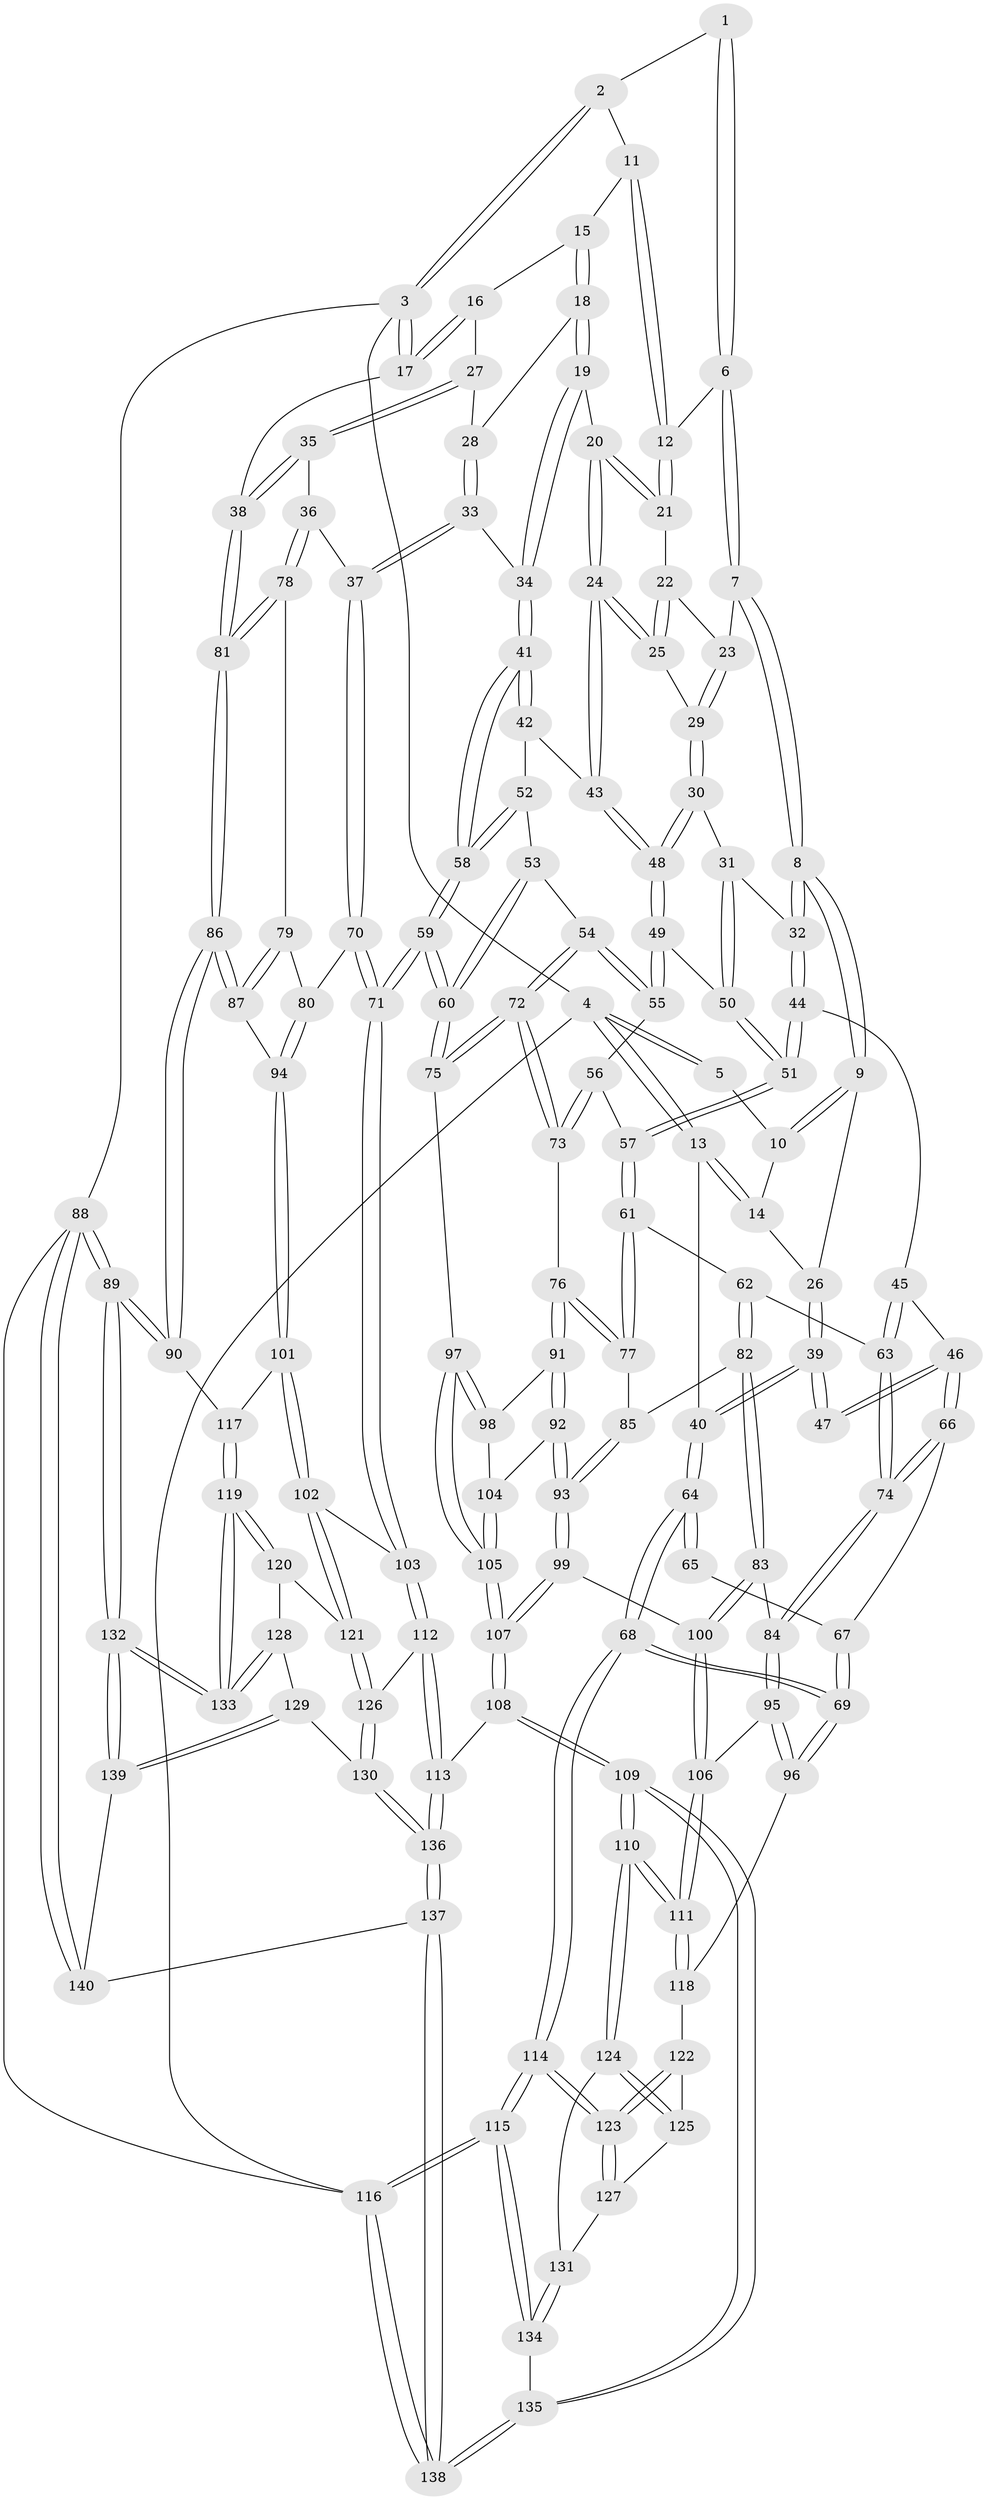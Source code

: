 // coarse degree distribution, {4: 0.42857142857142855, 5: 0.35714285714285715, 6: 0.12244897959183673, 3: 0.09183673469387756}
// Generated by graph-tools (version 1.1) at 2025/52/02/27/25 19:52:37]
// undirected, 140 vertices, 347 edges
graph export_dot {
graph [start="1"]
  node [color=gray90,style=filled];
  1 [pos="+0.4510312575221375+0"];
  2 [pos="+0.6821443330603832+0"];
  3 [pos="+1+0"];
  4 [pos="+0+0"];
  5 [pos="+0.28938327541534953+0"];
  6 [pos="+0.4553816402083153+0"];
  7 [pos="+0.38714751275695025+0.13859449166741125"];
  8 [pos="+0.2635969022882135+0.183168922404653"];
  9 [pos="+0.25994704519162826+0.1806603842147472"];
  10 [pos="+0.2204552374434081+0.03004152219168847"];
  11 [pos="+0.7337156961673844+0.07007312149084965"];
  12 [pos="+0.5771435853319146+0.1005260912205266"];
  13 [pos="+0+0"];
  14 [pos="+0.04062257308264497+0.09814615653238251"];
  15 [pos="+0.7504088383837642+0.08809869980287534"];
  16 [pos="+0.9262999732775147+0.08845027557322985"];
  17 [pos="+1+0"];
  18 [pos="+0.7312056001769717+0.18375936399146642"];
  19 [pos="+0.633882958120762+0.21539699654969435"];
  20 [pos="+0.6270884574166512+0.21370217089769447"];
  21 [pos="+0.5759603382320134+0.10597566111408165"];
  22 [pos="+0.564169302642952+0.11467690190358819"];
  23 [pos="+0.39405756359956706+0.14385355792309668"];
  24 [pos="+0.5424471204065359+0.27799046624112467"];
  25 [pos="+0.4754737757322984+0.23516633073273896"];
  26 [pos="+0.12282978607673219+0.19569159076957693"];
  27 [pos="+0.8661943030275386+0.21332601593450903"];
  28 [pos="+0.750734914637416+0.20958597336187518"];
  29 [pos="+0.46521196975014767+0.23392936989417443"];
  30 [pos="+0.44645252078310715+0.2554700347694057"];
  31 [pos="+0.4125816463410938+0.2778641497839978"];
  32 [pos="+0.27534263805569187+0.25369204110922117"];
  33 [pos="+0.7606151164182903+0.34909379090796844"];
  34 [pos="+0.7007023411332371+0.36017246147555854"];
  35 [pos="+0.8844272332412573+0.3300156096857799"];
  36 [pos="+0.8632951166001018+0.36049585333397177"];
  37 [pos="+0.7928557594869848+0.36056354993812423"];
  38 [pos="+1+0.18423581008063983"];
  39 [pos="+0.08324516792850292+0.2850518042221342"];
  40 [pos="+0+0.38685199244019547"];
  41 [pos="+0.6881849181830403+0.368688701248141"];
  42 [pos="+0.5654247447632199+0.33176298678110977"];
  43 [pos="+0.5444487620011352+0.2891877263344462"];
  44 [pos="+0.26552767191709414+0.3238363975650528"];
  45 [pos="+0.26355302619971355+0.3258305462005623"];
  46 [pos="+0.20406104131894923+0.3698084241177346"];
  47 [pos="+0.1711608211252918+0.35852195800937336"];
  48 [pos="+0.4561360566977706+0.3599848857162485"];
  49 [pos="+0.4507772741153541+0.371056327921553"];
  50 [pos="+0.3864294527108477+0.35880312676376275"];
  51 [pos="+0.36386122790813885+0.369180357156379"];
  52 [pos="+0.5470516229339161+0.37239868841418194"];
  53 [pos="+0.5449579949986146+0.3747665598123292"];
  54 [pos="+0.48624154621737364+0.41440433026231727"];
  55 [pos="+0.47520984877100414+0.4068015095199513"];
  56 [pos="+0.4138120958696288+0.43378804327611653"];
  57 [pos="+0.3677901258073183+0.4278614597304987"];
  58 [pos="+0.6452567263426263+0.4719764844222264"];
  59 [pos="+0.6252193934821736+0.5589409565877715"];
  60 [pos="+0.5967540897129504+0.5520499959791477"];
  61 [pos="+0.36123718416676687+0.44279937732325064"];
  62 [pos="+0.3196245543010646+0.45829029847110564"];
  63 [pos="+0.31404167201892474+0.4562896033813444"];
  64 [pos="+0+0.4984711314373863"];
  65 [pos="+0.12253696716423039+0.38907783572584237"];
  66 [pos="+0.2030666757393474+0.4453590252937503"];
  67 [pos="+0.10940581513039056+0.43735752759327884"];
  68 [pos="+0+0.5325098879987196"];
  69 [pos="+0+0.540698450023666"];
  70 [pos="+0.7664506557582347+0.493124414804219"];
  71 [pos="+0.6550192267400881+0.5916909828335528"];
  72 [pos="+0.4986003013650439+0.47802141499090717"];
  73 [pos="+0.4404382737794365+0.48877246655917617"];
  74 [pos="+0.2055641073464693+0.46355998937580056"];
  75 [pos="+0.5748335490653178+0.5488691478675418"];
  76 [pos="+0.42927600338948657+0.494741351978515"];
  77 [pos="+0.3824083272532967+0.4844642073782395"];
  78 [pos="+0.8816348426219336+0.39347993257548936"];
  79 [pos="+0.8709098555478284+0.4611365870101248"];
  80 [pos="+0.802414589927424+0.49931120870842693"];
  81 [pos="+1+0.5436184430284475"];
  82 [pos="+0.31581463924184394+0.505447074872266"];
  83 [pos="+0.3038804742606741+0.5453262870151137"];
  84 [pos="+0.20406705616368137+0.47041100673695646"];
  85 [pos="+0.37867897246737514+0.4916950445928375"];
  86 [pos="+1+0.5542019762866567"];
  87 [pos="+0.8929195815142952+0.5732081656608183"];
  88 [pos="+1+1"];
  89 [pos="+1+1"];
  90 [pos="+1+0.6235779814547735"];
  91 [pos="+0.42720377480071775+0.5062786380651068"];
  92 [pos="+0.36964720551174124+0.5629242866937119"];
  93 [pos="+0.35703683208381526+0.5648899647181236"];
  94 [pos="+0.8637516836963655+0.5950948121643372"];
  95 [pos="+0.13597014967384122+0.5591983652235842"];
  96 [pos="+0.06761967979262408+0.5807025023726298"];
  97 [pos="+0.5472307032698432+0.5622885478327823"];
  98 [pos="+0.434032001767209+0.5513849257907266"];
  99 [pos="+0.35647938806612295+0.5652801231816041"];
  100 [pos="+0.3103278750099911+0.5607243033660259"];
  101 [pos="+0.8418518055963703+0.6196296062024808"];
  102 [pos="+0.7246399004388736+0.6482586677238902"];
  103 [pos="+0.6576444775470774+0.5974413880782861"];
  104 [pos="+0.41675145725676643+0.5653508576275041"];
  105 [pos="+0.455017049110685+0.6367333889253058"];
  106 [pos="+0.25629180856391015+0.6262531317608218"];
  107 [pos="+0.40970581146843954+0.7093710064509373"];
  108 [pos="+0.3976738665115329+0.7672076197097435"];
  109 [pos="+0.35019579365437314+0.7844135811398704"];
  110 [pos="+0.3215012881451389+0.7708363864986046"];
  111 [pos="+0.2739026365941304+0.7008535529783924"];
  112 [pos="+0.5095924469474584+0.7824088934580138"];
  113 [pos="+0.4707309236639107+0.7869140420154425"];
  114 [pos="+0+0.9797996081983772"];
  115 [pos="+0+1"];
  116 [pos="+0+1"];
  117 [pos="+0.8812946847007191+0.6720421571739712"];
  118 [pos="+0.12282104024953452+0.6890091481632803"];
  119 [pos="+0.9832162088320303+0.8850196583657622"];
  120 [pos="+0.7496359274313041+0.7525118844348722"];
  121 [pos="+0.7352107441533523+0.7196960234572315"];
  122 [pos="+0.12245358654521174+0.6937645604617912"];
  123 [pos="+0+0.8301223982568651"];
  124 [pos="+0.22420888903583955+0.7954983575868878"];
  125 [pos="+0.14028300045571135+0.7500499690973965"];
  126 [pos="+0.5754127012413479+0.8214054955361525"];
  127 [pos="+0.09140684811620624+0.8088131996043656"];
  128 [pos="+0.6949263075649618+0.8738182932080645"];
  129 [pos="+0.6685735458296352+0.8918591556877226"];
  130 [pos="+0.6246756165542101+0.8805587440016596"];
  131 [pos="+0.17182637074588206+0.8411438783648282"];
  132 [pos="+1+1"];
  133 [pos="+1+0.980093822978753"];
  134 [pos="+0.17048120594608215+0.8477835456556183"];
  135 [pos="+0.28538107859618894+1"];
  136 [pos="+0.5099487925910722+1"];
  137 [pos="+0.4627588048379047+1"];
  138 [pos="+0.2806996979036135+1"];
  139 [pos="+0.6789542840587822+0.930752278759247"];
  140 [pos="+0.6515379496765887+1"];
  1 -- 2;
  1 -- 6;
  1 -- 6;
  2 -- 3;
  2 -- 3;
  2 -- 11;
  3 -- 4;
  3 -- 17;
  3 -- 17;
  3 -- 88;
  4 -- 5;
  4 -- 5;
  4 -- 13;
  4 -- 13;
  4 -- 116;
  5 -- 10;
  6 -- 7;
  6 -- 7;
  6 -- 12;
  7 -- 8;
  7 -- 8;
  7 -- 23;
  8 -- 9;
  8 -- 9;
  8 -- 32;
  8 -- 32;
  9 -- 10;
  9 -- 10;
  9 -- 26;
  10 -- 14;
  11 -- 12;
  11 -- 12;
  11 -- 15;
  12 -- 21;
  12 -- 21;
  13 -- 14;
  13 -- 14;
  13 -- 40;
  14 -- 26;
  15 -- 16;
  15 -- 18;
  15 -- 18;
  16 -- 17;
  16 -- 17;
  16 -- 27;
  17 -- 38;
  18 -- 19;
  18 -- 19;
  18 -- 28;
  19 -- 20;
  19 -- 34;
  19 -- 34;
  20 -- 21;
  20 -- 21;
  20 -- 24;
  20 -- 24;
  21 -- 22;
  22 -- 23;
  22 -- 25;
  22 -- 25;
  23 -- 29;
  23 -- 29;
  24 -- 25;
  24 -- 25;
  24 -- 43;
  24 -- 43;
  25 -- 29;
  26 -- 39;
  26 -- 39;
  27 -- 28;
  27 -- 35;
  27 -- 35;
  28 -- 33;
  28 -- 33;
  29 -- 30;
  29 -- 30;
  30 -- 31;
  30 -- 48;
  30 -- 48;
  31 -- 32;
  31 -- 50;
  31 -- 50;
  32 -- 44;
  32 -- 44;
  33 -- 34;
  33 -- 37;
  33 -- 37;
  34 -- 41;
  34 -- 41;
  35 -- 36;
  35 -- 38;
  35 -- 38;
  36 -- 37;
  36 -- 78;
  36 -- 78;
  37 -- 70;
  37 -- 70;
  38 -- 81;
  38 -- 81;
  39 -- 40;
  39 -- 40;
  39 -- 47;
  39 -- 47;
  40 -- 64;
  40 -- 64;
  41 -- 42;
  41 -- 42;
  41 -- 58;
  41 -- 58;
  42 -- 43;
  42 -- 52;
  43 -- 48;
  43 -- 48;
  44 -- 45;
  44 -- 51;
  44 -- 51;
  45 -- 46;
  45 -- 63;
  45 -- 63;
  46 -- 47;
  46 -- 47;
  46 -- 66;
  46 -- 66;
  48 -- 49;
  48 -- 49;
  49 -- 50;
  49 -- 55;
  49 -- 55;
  50 -- 51;
  50 -- 51;
  51 -- 57;
  51 -- 57;
  52 -- 53;
  52 -- 58;
  52 -- 58;
  53 -- 54;
  53 -- 60;
  53 -- 60;
  54 -- 55;
  54 -- 55;
  54 -- 72;
  54 -- 72;
  55 -- 56;
  56 -- 57;
  56 -- 73;
  56 -- 73;
  57 -- 61;
  57 -- 61;
  58 -- 59;
  58 -- 59;
  59 -- 60;
  59 -- 60;
  59 -- 71;
  59 -- 71;
  60 -- 75;
  60 -- 75;
  61 -- 62;
  61 -- 77;
  61 -- 77;
  62 -- 63;
  62 -- 82;
  62 -- 82;
  63 -- 74;
  63 -- 74;
  64 -- 65;
  64 -- 65;
  64 -- 68;
  64 -- 68;
  65 -- 67;
  66 -- 67;
  66 -- 74;
  66 -- 74;
  67 -- 69;
  67 -- 69;
  68 -- 69;
  68 -- 69;
  68 -- 114;
  68 -- 114;
  69 -- 96;
  69 -- 96;
  70 -- 71;
  70 -- 71;
  70 -- 80;
  71 -- 103;
  71 -- 103;
  72 -- 73;
  72 -- 73;
  72 -- 75;
  72 -- 75;
  73 -- 76;
  74 -- 84;
  74 -- 84;
  75 -- 97;
  76 -- 77;
  76 -- 77;
  76 -- 91;
  76 -- 91;
  77 -- 85;
  78 -- 79;
  78 -- 81;
  78 -- 81;
  79 -- 80;
  79 -- 87;
  79 -- 87;
  80 -- 94;
  80 -- 94;
  81 -- 86;
  81 -- 86;
  82 -- 83;
  82 -- 83;
  82 -- 85;
  83 -- 84;
  83 -- 100;
  83 -- 100;
  84 -- 95;
  84 -- 95;
  85 -- 93;
  85 -- 93;
  86 -- 87;
  86 -- 87;
  86 -- 90;
  86 -- 90;
  87 -- 94;
  88 -- 89;
  88 -- 89;
  88 -- 140;
  88 -- 140;
  88 -- 116;
  89 -- 90;
  89 -- 90;
  89 -- 132;
  89 -- 132;
  90 -- 117;
  91 -- 92;
  91 -- 92;
  91 -- 98;
  92 -- 93;
  92 -- 93;
  92 -- 104;
  93 -- 99;
  93 -- 99;
  94 -- 101;
  94 -- 101;
  95 -- 96;
  95 -- 96;
  95 -- 106;
  96 -- 118;
  97 -- 98;
  97 -- 98;
  97 -- 105;
  97 -- 105;
  98 -- 104;
  99 -- 100;
  99 -- 107;
  99 -- 107;
  100 -- 106;
  100 -- 106;
  101 -- 102;
  101 -- 102;
  101 -- 117;
  102 -- 103;
  102 -- 121;
  102 -- 121;
  103 -- 112;
  103 -- 112;
  104 -- 105;
  104 -- 105;
  105 -- 107;
  105 -- 107;
  106 -- 111;
  106 -- 111;
  107 -- 108;
  107 -- 108;
  108 -- 109;
  108 -- 109;
  108 -- 113;
  109 -- 110;
  109 -- 110;
  109 -- 135;
  109 -- 135;
  110 -- 111;
  110 -- 111;
  110 -- 124;
  110 -- 124;
  111 -- 118;
  111 -- 118;
  112 -- 113;
  112 -- 113;
  112 -- 126;
  113 -- 136;
  113 -- 136;
  114 -- 115;
  114 -- 115;
  114 -- 123;
  114 -- 123;
  115 -- 116;
  115 -- 116;
  115 -- 134;
  115 -- 134;
  116 -- 138;
  116 -- 138;
  117 -- 119;
  117 -- 119;
  118 -- 122;
  119 -- 120;
  119 -- 120;
  119 -- 133;
  119 -- 133;
  120 -- 121;
  120 -- 128;
  121 -- 126;
  121 -- 126;
  122 -- 123;
  122 -- 123;
  122 -- 125;
  123 -- 127;
  123 -- 127;
  124 -- 125;
  124 -- 125;
  124 -- 131;
  125 -- 127;
  126 -- 130;
  126 -- 130;
  127 -- 131;
  128 -- 129;
  128 -- 133;
  128 -- 133;
  129 -- 130;
  129 -- 139;
  129 -- 139;
  130 -- 136;
  130 -- 136;
  131 -- 134;
  131 -- 134;
  132 -- 133;
  132 -- 133;
  132 -- 139;
  132 -- 139;
  134 -- 135;
  135 -- 138;
  135 -- 138;
  136 -- 137;
  136 -- 137;
  137 -- 138;
  137 -- 138;
  137 -- 140;
  139 -- 140;
}
